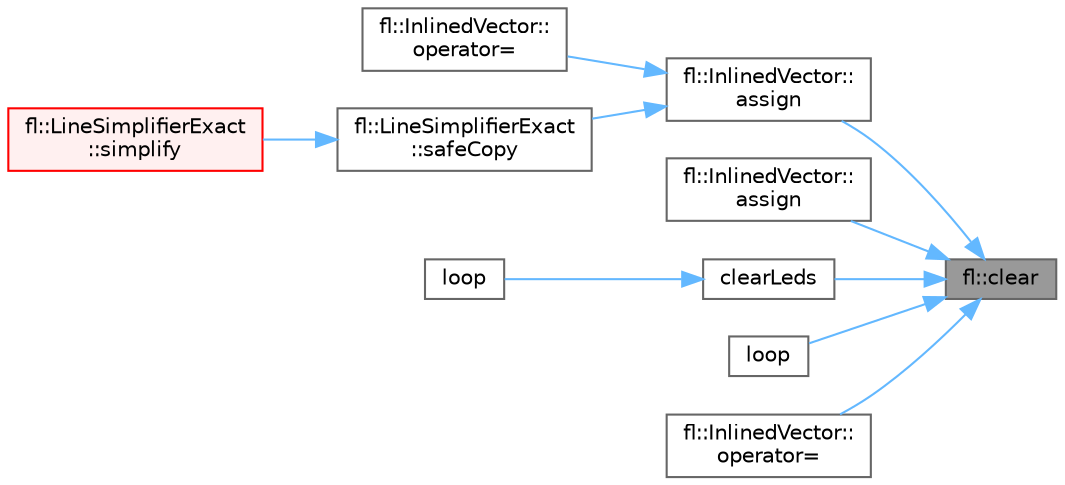 digraph "fl::clear"
{
 // INTERACTIVE_SVG=YES
 // LATEX_PDF_SIZE
  bgcolor="transparent";
  edge [fontname=Helvetica,fontsize=10,labelfontname=Helvetica,labelfontsize=10];
  node [fontname=Helvetica,fontsize=10,shape=box,height=0.2,width=0.4];
  rankdir="RL";
  Node1 [id="Node000001",label="fl::clear",height=0.2,width=0.4,color="gray40", fillcolor="grey60", style="filled", fontcolor="black",tooltip=" "];
  Node1 -> Node2 [id="edge1_Node000001_Node000002",dir="back",color="steelblue1",style="solid",tooltip=" "];
  Node2 [id="Node000002",label="fl::InlinedVector::\lassign",height=0.2,width=0.4,color="grey40", fillcolor="white", style="filled",URL="$da/d18/classfl_1_1_inlined_vector_ae307146be74da01706e18c20abc00da6.html#ae307146be74da01706e18c20abc00da6",tooltip=" "];
  Node2 -> Node3 [id="edge2_Node000002_Node000003",dir="back",color="steelblue1",style="solid",tooltip=" "];
  Node3 [id="Node000003",label="fl::InlinedVector::\loperator=",height=0.2,width=0.4,color="grey40", fillcolor="white", style="filled",URL="$da/d18/classfl_1_1_inlined_vector_a6d7e7dfc18a73729bb1606aec27e8574.html#a6d7e7dfc18a73729bb1606aec27e8574",tooltip=" "];
  Node2 -> Node4 [id="edge3_Node000002_Node000004",dir="back",color="steelblue1",style="solid",tooltip=" "];
  Node4 [id="Node000004",label="fl::LineSimplifierExact\l::safeCopy",height=0.2,width=0.4,color="grey40", fillcolor="white", style="filled",URL="$d5/d32/classfl_1_1_line_simplifier_exact_a95eec92ab0f3e1dfcc0984dc8728913b.html#a95eec92ab0f3e1dfcc0984dc8728913b",tooltip=" "];
  Node4 -> Node5 [id="edge4_Node000004_Node000005",dir="back",color="steelblue1",style="solid",tooltip=" "];
  Node5 [id="Node000005",label="fl::LineSimplifierExact\l::simplify",height=0.2,width=0.4,color="red", fillcolor="#FFF0F0", style="filled",URL="$d5/d32/classfl_1_1_line_simplifier_exact_a70e5f21b0f1f867c9a935ff78759b70c.html#a70e5f21b0f1f867c9a935ff78759b70c",tooltip=" "];
  Node1 -> Node7 [id="edge5_Node000001_Node000007",dir="back",color="steelblue1",style="solid",tooltip=" "];
  Node7 [id="Node000007",label="fl::InlinedVector::\lassign",height=0.2,width=0.4,color="grey40", fillcolor="white", style="filled",URL="$da/d18/classfl_1_1_inlined_vector_acbd9c1c43be2de866492780a8156acc1.html#acbd9c1c43be2de866492780a8156acc1",tooltip=" "];
  Node1 -> Node8 [id="edge6_Node000001_Node000008",dir="back",color="steelblue1",style="solid",tooltip=" "];
  Node8 [id="Node000008",label="clearLeds",height=0.2,width=0.4,color="grey40", fillcolor="white", style="filled",URL="$d6/d1a/examples_2_downscale_2downscale_8h_a5801a13917aa5f680d836b0543c4100b.html#a5801a13917aa5f680d836b0543c4100b",tooltip=" "];
  Node8 -> Node9 [id="edge7_Node000008_Node000009",dir="back",color="steelblue1",style="solid",tooltip=" "];
  Node9 [id="Node000009",label="loop",height=0.2,width=0.4,color="grey40", fillcolor="white", style="filled",URL="$d6/d1a/examples_2_downscale_2downscale_8h_afe461d27b9c48d5921c00d521181f12f.html#afe461d27b9c48d5921c00d521181f12f",tooltip=" "];
  Node1 -> Node10 [id="edge8_Node000001_Node000010",dir="back",color="steelblue1",style="solid",tooltip=" "];
  Node10 [id="Node000010",label="loop",height=0.2,width=0.4,color="grey40", fillcolor="white", style="filled",URL="$dd/d55/_ease_in_out_8h_afe461d27b9c48d5921c00d521181f12f.html#afe461d27b9c48d5921c00d521181f12f",tooltip=" "];
  Node1 -> Node11 [id="edge9_Node000001_Node000011",dir="back",color="steelblue1",style="solid",tooltip=" "];
  Node11 [id="Node000011",label="fl::InlinedVector::\loperator=",height=0.2,width=0.4,color="grey40", fillcolor="white", style="filled",URL="$da/d18/classfl_1_1_inlined_vector_ae4df648c397f252920d104f21e00ab0b.html#ae4df648c397f252920d104f21e00ab0b",tooltip=" "];
}
